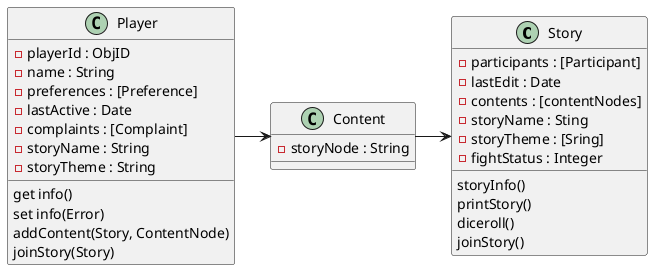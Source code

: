 @startuml inmroRPG Class Diagram
'https://plantuml.com/en/class-diagram
'good https://real-world-plantuml.com/umls/4780185589121024
' ok https://real-world-plantuml.com/umls/4727890604195840
'typescript interface example https://real-world-plantuml.com/umls/4780185589121024
' o-> hagregation! =/ composition *->


class Story {
  -participants : [Participant]
  -lastEdit : Date
  -contents : [contentNodes]
  -storyName : Sting
  -storyTheme : [Sring]
  -fightStatus : Integer

  storyInfo()
  printStory()
  diceroll()
  joinStory()
}

class Player {
-playerId : ObjID
-name : String
-preferences : [Preference]
-lastActive : Date
-complaints : [Complaint]
-storyName : String
-storyTheme : String

get info()
set info(Error)
addContent(Story, ContentNode)
joinStory(Story)
}

class Content {
-storyNode : String
}

Player -> Content
Content -> Story

@enduml